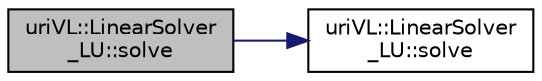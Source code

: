 digraph "uriVL::LinearSolver_LU::solve"
{
  edge [fontname="Helvetica",fontsize="10",labelfontname="Helvetica",labelfontsize="10"];
  node [fontname="Helvetica",fontsize="10",shape=record];
  rankdir="LR";
  Node1 [label="uriVL::LinearSolver\l_LU::solve",height=0.2,width=0.4,color="black", fillcolor="grey75", style="filled", fontcolor="black"];
  Node1 -> Node2 [color="midnightblue",fontsize="10",style="solid",fontname="Helvetica"];
  Node2 [label="uriVL::LinearSolver\l_LU::solve",height=0.2,width=0.4,color="black", fillcolor="white", style="filled",URL="$classuriVL_1_1LinearSolver__LU.html#a8cbbaeff09c86a162f18a2f57cbbfab9",tooltip="Solves the SLE for the matrix assigned through the constructor or through a call to setMatrix and the..."];
}
